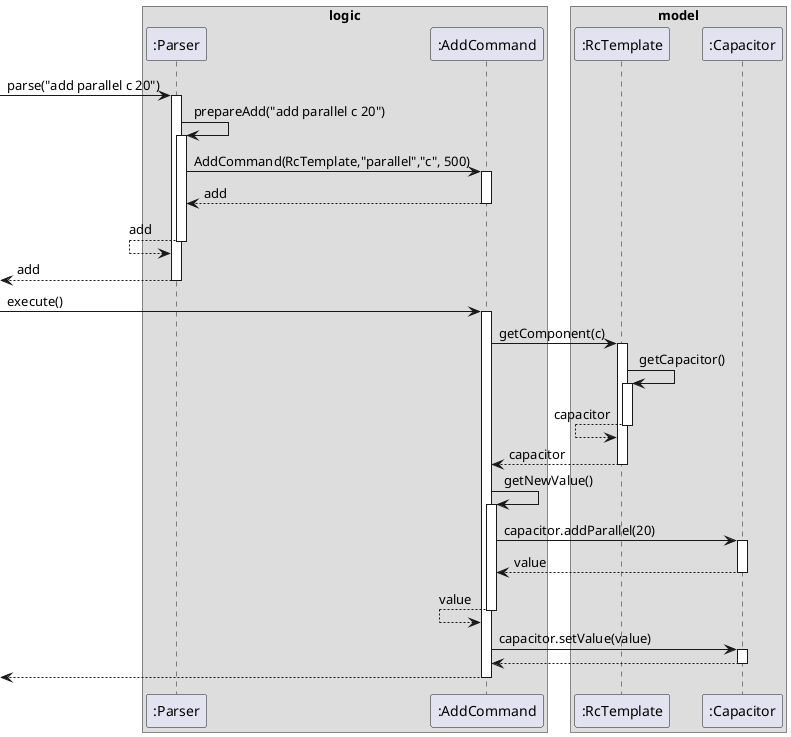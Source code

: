 @startuml

box logic
participant ":Parser" as Parser
participant ":AddCommand" as AddCommand
end box

box model
participant ":RcTemplate" as RcTemplate
participant ":Capacitor" as Capacitor
end box

[-> Parser : parse("add parallel c 20")
activate Parser

Parser -> Parser : prepareAdd("add parallel c 20")
activate Parser

Parser -> AddCommand : AddCommand(RcTemplate,"parallel","c", 500)
activate AddCommand

Parser <-- AddCommand : add
deactivate AddCommand

Parser <-- Parser : add
deactivate Parser

[<-- Parser : add
deactivate Parser

[-> AddCommand: execute()
activate AddCommand

AddCommand -> RcTemplate : getComponent(c)
activate RcTemplate

RcTemplate -> RcTemplate : getCapacitor()
activate RcTemplate

RcTemplate <-- RcTemplate : capacitor
deactivate RcTemplate

AddCommand <-- RcTemplate : capacitor
deactivate RcTemplate

AddCommand -> AddCommand : getNewValue()
activate AddCommand

AddCommand -> Capacitor : capacitor.addParallel(20)
activate Capacitor

AddCommand <-- Capacitor : value
deactivate Capacitor

AddCommand <-- AddCommand : value
deactivate AddCommand

AddCommand -> Capacitor: capacitor.setValue(value)
activate Capacitor

AddCommand <-- Capacitor
deactivate Capacitor

[<-- AddCommand
deactivate AddCommand

@enduml
